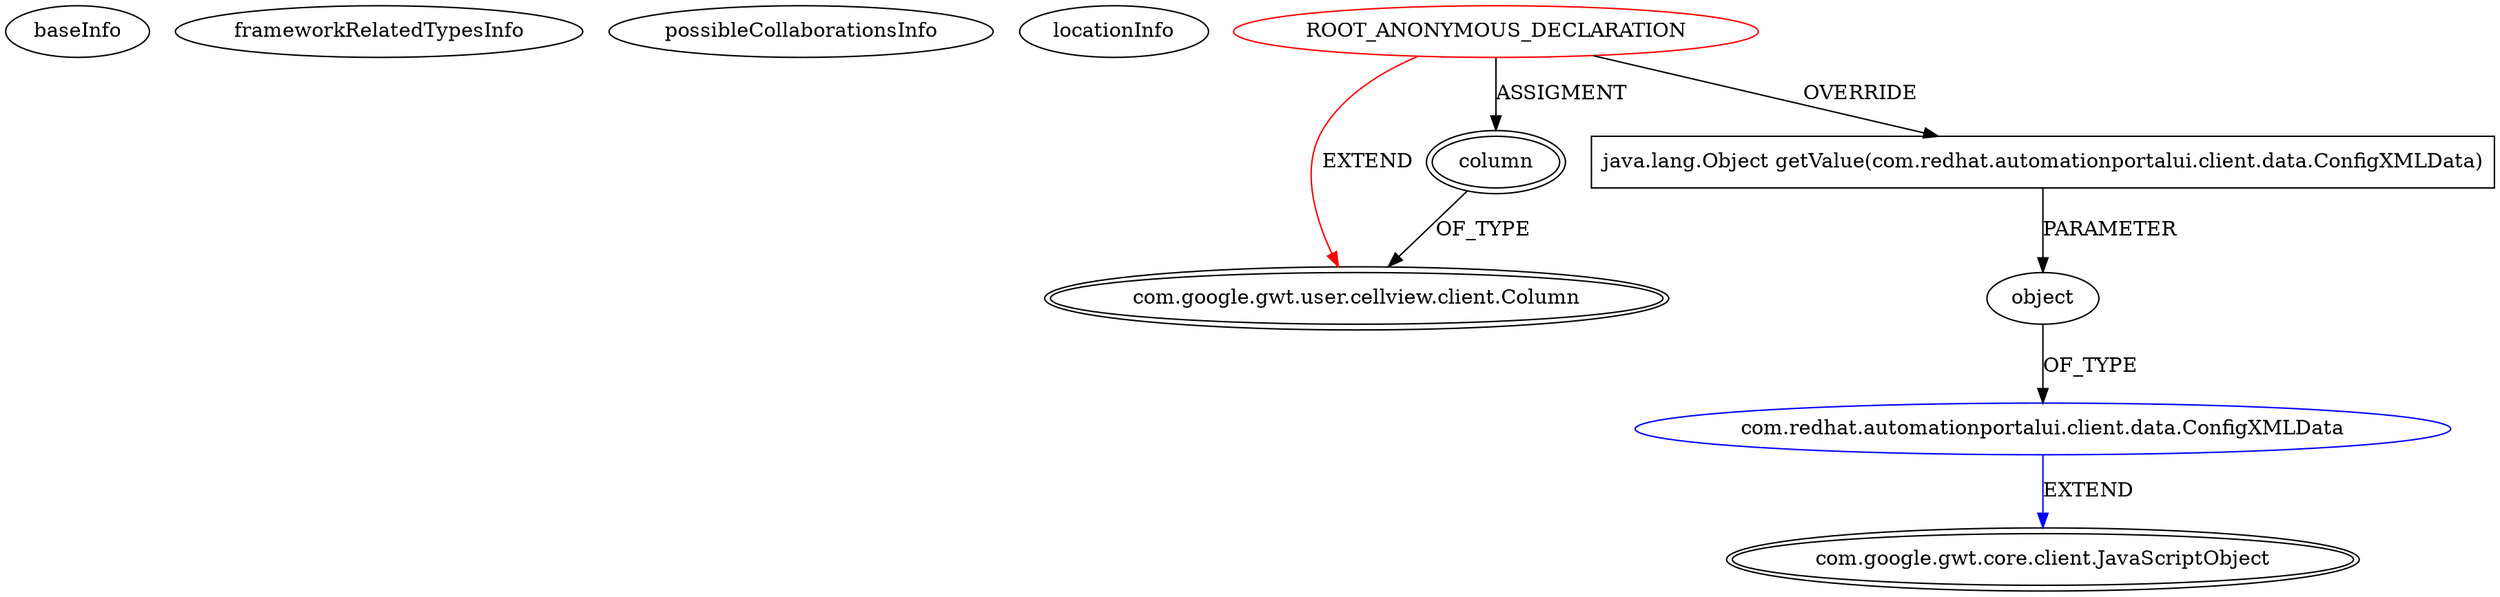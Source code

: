 digraph {
baseInfo[graphId=3736,category="extension_graph",isAnonymous=true,possibleRelation=true]
frameworkRelatedTypesInfo[0="com.google.gwt.user.cellview.client.Column"]
possibleCollaborationsInfo[0="3736~OVERRIDING_METHOD_DECLARATION-PARAMETER_DECLARATION-~com.google.gwt.user.cellview.client.Column ~com.google.gwt.core.client.JavaScriptObject ~true~false"]
locationInfo[projectName="mcasperson-Automation-Portal-UI",filePath="/mcasperson-Automation-Portal-UI/Automation-Portal-UI-master/src/com/redhat/automationportalui/client/pav/SVNStatsView.java",contextSignature="com.google.gwt.user.cellview.client.Column createColumn(com.google.gwt.cell.client.Cell,com.redhat.automationportalui.client.pav.SVNStatsView.GetValue,com.google.gwt.cell.client.FieldUpdater)",graphId="3736"]
0[label="ROOT_ANONYMOUS_DECLARATION",vertexType="ROOT_ANONYMOUS_DECLARATION",isFrameworkType=false,color=red]
1[label="com.google.gwt.user.cellview.client.Column",vertexType="FRAMEWORK_CLASS_TYPE",isFrameworkType=true,peripheries=2]
2[label="column",vertexType="OUTSIDE_VARIABLE_EXPRESION",isFrameworkType=true,peripheries=2]
4[label="java.lang.Object getValue(com.redhat.automationportalui.client.data.ConfigXMLData)",vertexType="OVERRIDING_METHOD_DECLARATION",isFrameworkType=false,shape=box]
5[label="object",vertexType="PARAMETER_DECLARATION",isFrameworkType=false]
6[label="com.redhat.automationportalui.client.data.ConfigXMLData",vertexType="REFERENCE_CLIENT_CLASS_DECLARATION",isFrameworkType=false,color=blue]
7[label="com.google.gwt.core.client.JavaScriptObject",vertexType="FRAMEWORK_CLASS_TYPE",isFrameworkType=true,peripheries=2]
0->1[label="EXTEND",color=red]
0->2[label="ASSIGMENT"]
2->1[label="OF_TYPE"]
0->4[label="OVERRIDE"]
6->7[label="EXTEND",color=blue]
5->6[label="OF_TYPE"]
4->5[label="PARAMETER"]
}
